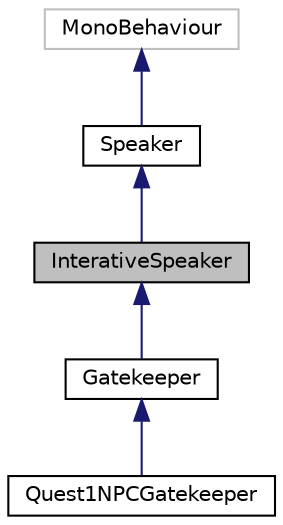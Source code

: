 digraph "InterativeSpeaker"
{
  edge [fontname="Helvetica",fontsize="10",labelfontname="Helvetica",labelfontsize="10"];
  node [fontname="Helvetica",fontsize="10",shape=record];
  Node0 [label="InterativeSpeaker",height=0.2,width=0.4,color="black", fillcolor="grey75", style="filled", fontcolor="black"];
  Node1 -> Node0 [dir="back",color="midnightblue",fontsize="10",style="solid",fontname="Helvetica"];
  Node1 [label="Speaker",height=0.2,width=0.4,color="black", fillcolor="white", style="filled",URL="$class_speaker.html",tooltip="Developed by: Higor (hcmb) Speaker is an abstract class wich contains only a list of dialog trees tha..."];
  Node2 -> Node1 [dir="back",color="midnightblue",fontsize="10",style="solid",fontname="Helvetica"];
  Node2 [label="MonoBehaviour",height=0.2,width=0.4,color="grey75", fillcolor="white", style="filled"];
  Node0 -> Node3 [dir="back",color="midnightblue",fontsize="10",style="solid",fontname="Helvetica"];
  Node3 [label="Gatekeeper",height=0.2,width=0.4,color="black", fillcolor="white", style="filled",URL="$class_gatekeeper.html",tooltip="This NPC is responsible for teleporting the player on the ticket gates. "];
  Node3 -> Node4 [dir="back",color="midnightblue",fontsize="10",style="solid",fontname="Helvetica"];
  Node4 [label="Quest1NPCGatekeeper",height=0.2,width=0.4,color="black", fillcolor="white", style="filled",URL="$class_quest1_n_p_c_gatekeeper.html",tooltip="Quest1 NPC Gatekeeper situation. "];
}
